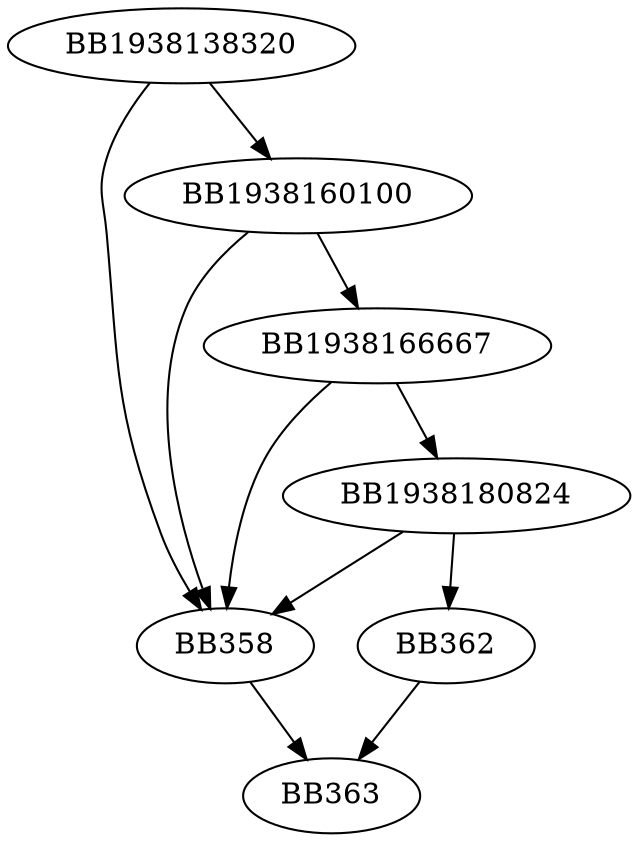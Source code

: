 digraph G{
	BB1938138320->BB358;
	BB1938138320->BB1938160100;
	BB1938160100->BB358;
	BB1938160100->BB1938166667;
	BB1938166667->BB358;
	BB1938166667->BB1938180824;
	BB1938180824->BB358;
	BB1938180824->BB362;
	BB362->BB363;
	BB358->BB363;
}
